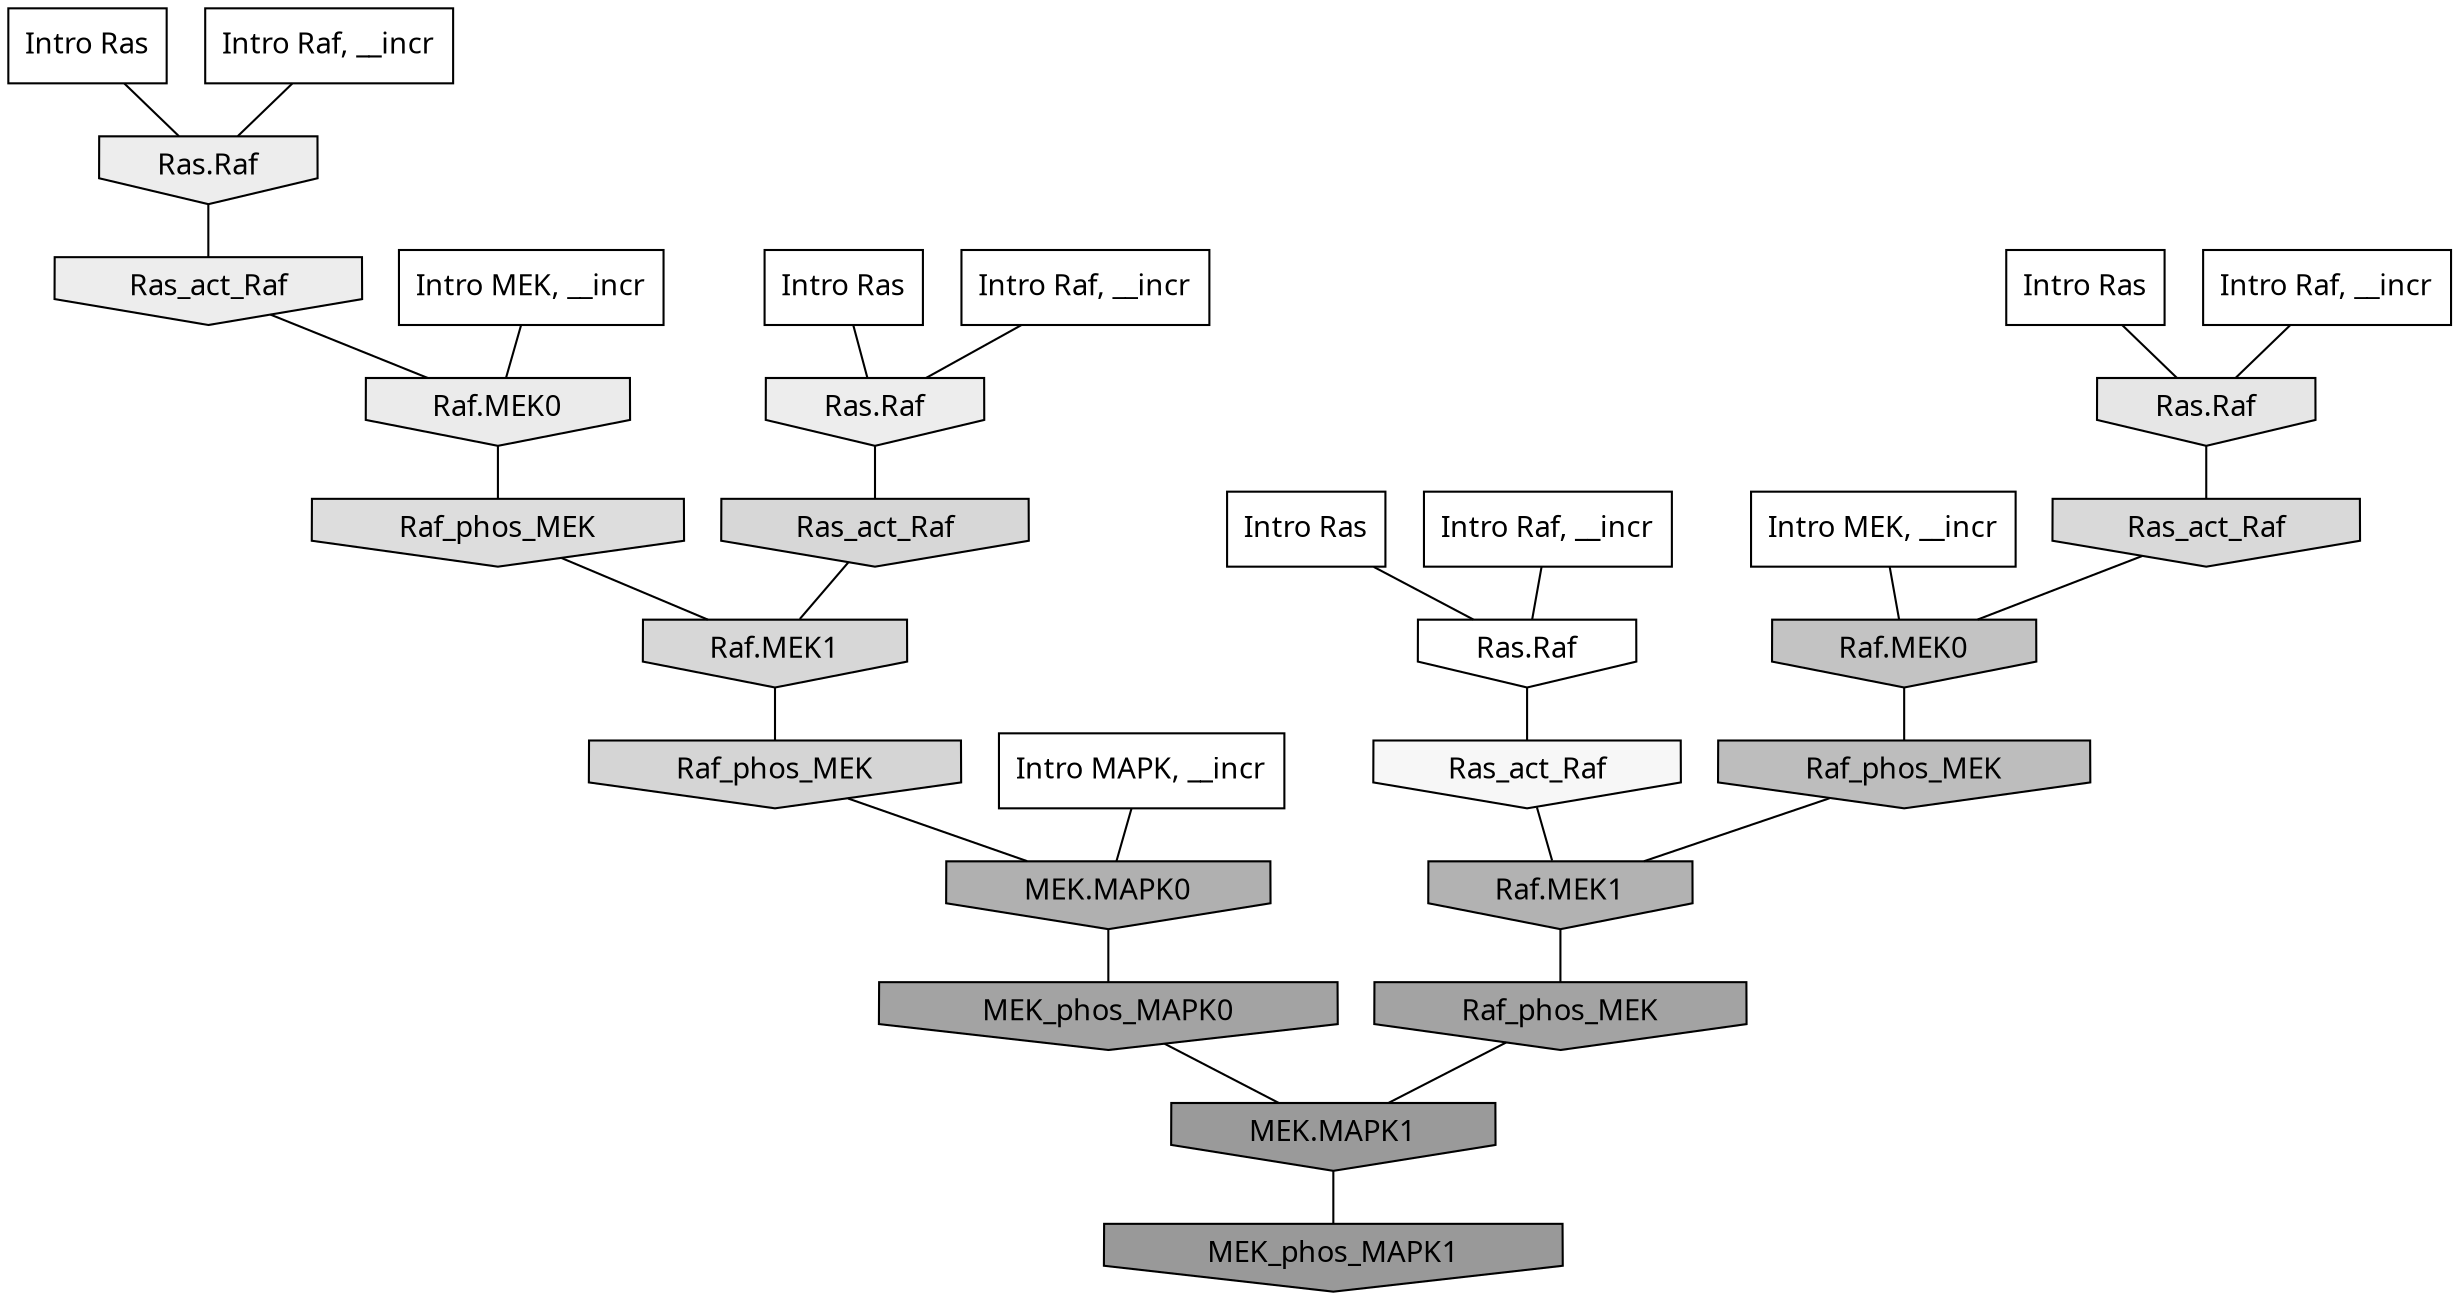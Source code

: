 digraph G{
  rankdir="TB";
  ranksep=0.30;
  node [fontname="CMU Serif"];
  edge [fontname="CMU Serif"];
  
  3 [label="Intro Ras", shape=rectangle, style=filled, fillcolor="0.000 0.000 1.000"]
  
  36 [label="Intro Ras", shape=rectangle, style=filled, fillcolor="0.000 0.000 1.000"]
  
  46 [label="Intro Ras", shape=rectangle, style=filled, fillcolor="0.000 0.000 1.000"]
  
  68 [label="Intro Ras", shape=rectangle, style=filled, fillcolor="0.000 0.000 1.000"]
  
  141 [label="Intro Raf, __incr", shape=rectangle, style=filled, fillcolor="0.000 0.000 1.000"]
  
  310 [label="Intro Raf, __incr", shape=rectangle, style=filled, fillcolor="0.000 0.000 1.000"]
  
  322 [label="Intro Raf, __incr", shape=rectangle, style=filled, fillcolor="0.000 0.000 1.000"]
  
  722 [label="Intro Raf, __incr", shape=rectangle, style=filled, fillcolor="0.000 0.000 1.000"]
  
  1489 [label="Intro MEK, __incr", shape=rectangle, style=filled, fillcolor="0.000 0.000 1.000"]
  
  1689 [label="Intro MEK, __incr", shape=rectangle, style=filled, fillcolor="0.000 0.000 1.000"]
  
  2293 [label="Intro MAPK, __incr", shape=rectangle, style=filled, fillcolor="0.000 0.000 1.000"]
  
  3251 [label="Ras.Raf", shape=invhouse, style=filled, fillcolor="0.000 0.000 1.000"]
  
  3519 [label="Ras_act_Raf", shape=invhouse, style=filled, fillcolor="0.000 0.000 0.966"]
  
  3946 [label="Ras.Raf", shape=invhouse, style=filled, fillcolor="0.000 0.000 0.929"]
  
  3976 [label="Ras_act_Raf", shape=invhouse, style=filled, fillcolor="0.000 0.000 0.928"]
  
  4002 [label="Ras.Raf", shape=invhouse, style=filled, fillcolor="0.000 0.000 0.926"]
  
  4091 [label="Raf.MEK0", shape=invhouse, style=filled, fillcolor="0.000 0.000 0.920"]
  
  4353 [label="Ras.Raf", shape=invhouse, style=filled, fillcolor="0.000 0.000 0.901"]
  
  4956 [label="Raf_phos_MEK", shape=invhouse, style=filled, fillcolor="0.000 0.000 0.864"]
  
  5147 [label="Ras_act_Raf", shape=invhouse, style=filled, fillcolor="0.000 0.000 0.851"]
  
  5331 [label="Ras_act_Raf", shape=invhouse, style=filled, fillcolor="0.000 0.000 0.842"]
  
  5337 [label="Raf.MEK1", shape=invhouse, style=filled, fillcolor="0.000 0.000 0.842"]
  
  5464 [label="Raf_phos_MEK", shape=invhouse, style=filled, fillcolor="0.000 0.000 0.835"]
  
  6996 [label="Raf.MEK0", shape=invhouse, style=filled, fillcolor="0.000 0.000 0.764"]
  
  7705 [label="Raf_phos_MEK", shape=invhouse, style=filled, fillcolor="0.000 0.000 0.741"]
  
  9265 [label="Raf.MEK1", shape=invhouse, style=filled, fillcolor="0.000 0.000 0.696"]
  
  9505 [label="MEK.MAPK0", shape=invhouse, style=filled, fillcolor="0.000 0.000 0.691"]
  
  12182 [label="MEK_phos_MAPK0", shape=invhouse, style=filled, fillcolor="0.000 0.000 0.638"]
  
  12196 [label="Raf_phos_MEK", shape=invhouse, style=filled, fillcolor="0.000 0.000 0.638"]
  
  14380 [label="MEK.MAPK1", shape=invhouse, style=filled, fillcolor="0.000 0.000 0.605"]
  
  14758 [label="MEK_phos_MAPK1", shape=invhouse, style=filled, fillcolor="0.000 0.000 0.600"]
  
  
  14380 -> 14758 [dir=none, color="0.000 0.000 0.000"] 
  12196 -> 14380 [dir=none, color="0.000 0.000 0.000"] 
  12182 -> 14380 [dir=none, color="0.000 0.000 0.000"] 
  9505 -> 12182 [dir=none, color="0.000 0.000 0.000"] 
  9265 -> 12196 [dir=none, color="0.000 0.000 0.000"] 
  7705 -> 9265 [dir=none, color="0.000 0.000 0.000"] 
  6996 -> 7705 [dir=none, color="0.000 0.000 0.000"] 
  5464 -> 9505 [dir=none, color="0.000 0.000 0.000"] 
  5337 -> 5464 [dir=none, color="0.000 0.000 0.000"] 
  5331 -> 5337 [dir=none, color="0.000 0.000 0.000"] 
  5147 -> 6996 [dir=none, color="0.000 0.000 0.000"] 
  4956 -> 5337 [dir=none, color="0.000 0.000 0.000"] 
  4353 -> 5147 [dir=none, color="0.000 0.000 0.000"] 
  4091 -> 4956 [dir=none, color="0.000 0.000 0.000"] 
  4002 -> 5331 [dir=none, color="0.000 0.000 0.000"] 
  3976 -> 4091 [dir=none, color="0.000 0.000 0.000"] 
  3946 -> 3976 [dir=none, color="0.000 0.000 0.000"] 
  3519 -> 9265 [dir=none, color="0.000 0.000 0.000"] 
  3251 -> 3519 [dir=none, color="0.000 0.000 0.000"] 
  2293 -> 9505 [dir=none, color="0.000 0.000 0.000"] 
  1689 -> 4091 [dir=none, color="0.000 0.000 0.000"] 
  1489 -> 6996 [dir=none, color="0.000 0.000 0.000"] 
  722 -> 3946 [dir=none, color="0.000 0.000 0.000"] 
  322 -> 4002 [dir=none, color="0.000 0.000 0.000"] 
  310 -> 4353 [dir=none, color="0.000 0.000 0.000"] 
  141 -> 3251 [dir=none, color="0.000 0.000 0.000"] 
  68 -> 4002 [dir=none, color="0.000 0.000 0.000"] 
  46 -> 3251 [dir=none, color="0.000 0.000 0.000"] 
  36 -> 4353 [dir=none, color="0.000 0.000 0.000"] 
  3 -> 3946 [dir=none, color="0.000 0.000 0.000"] 
  
  }
